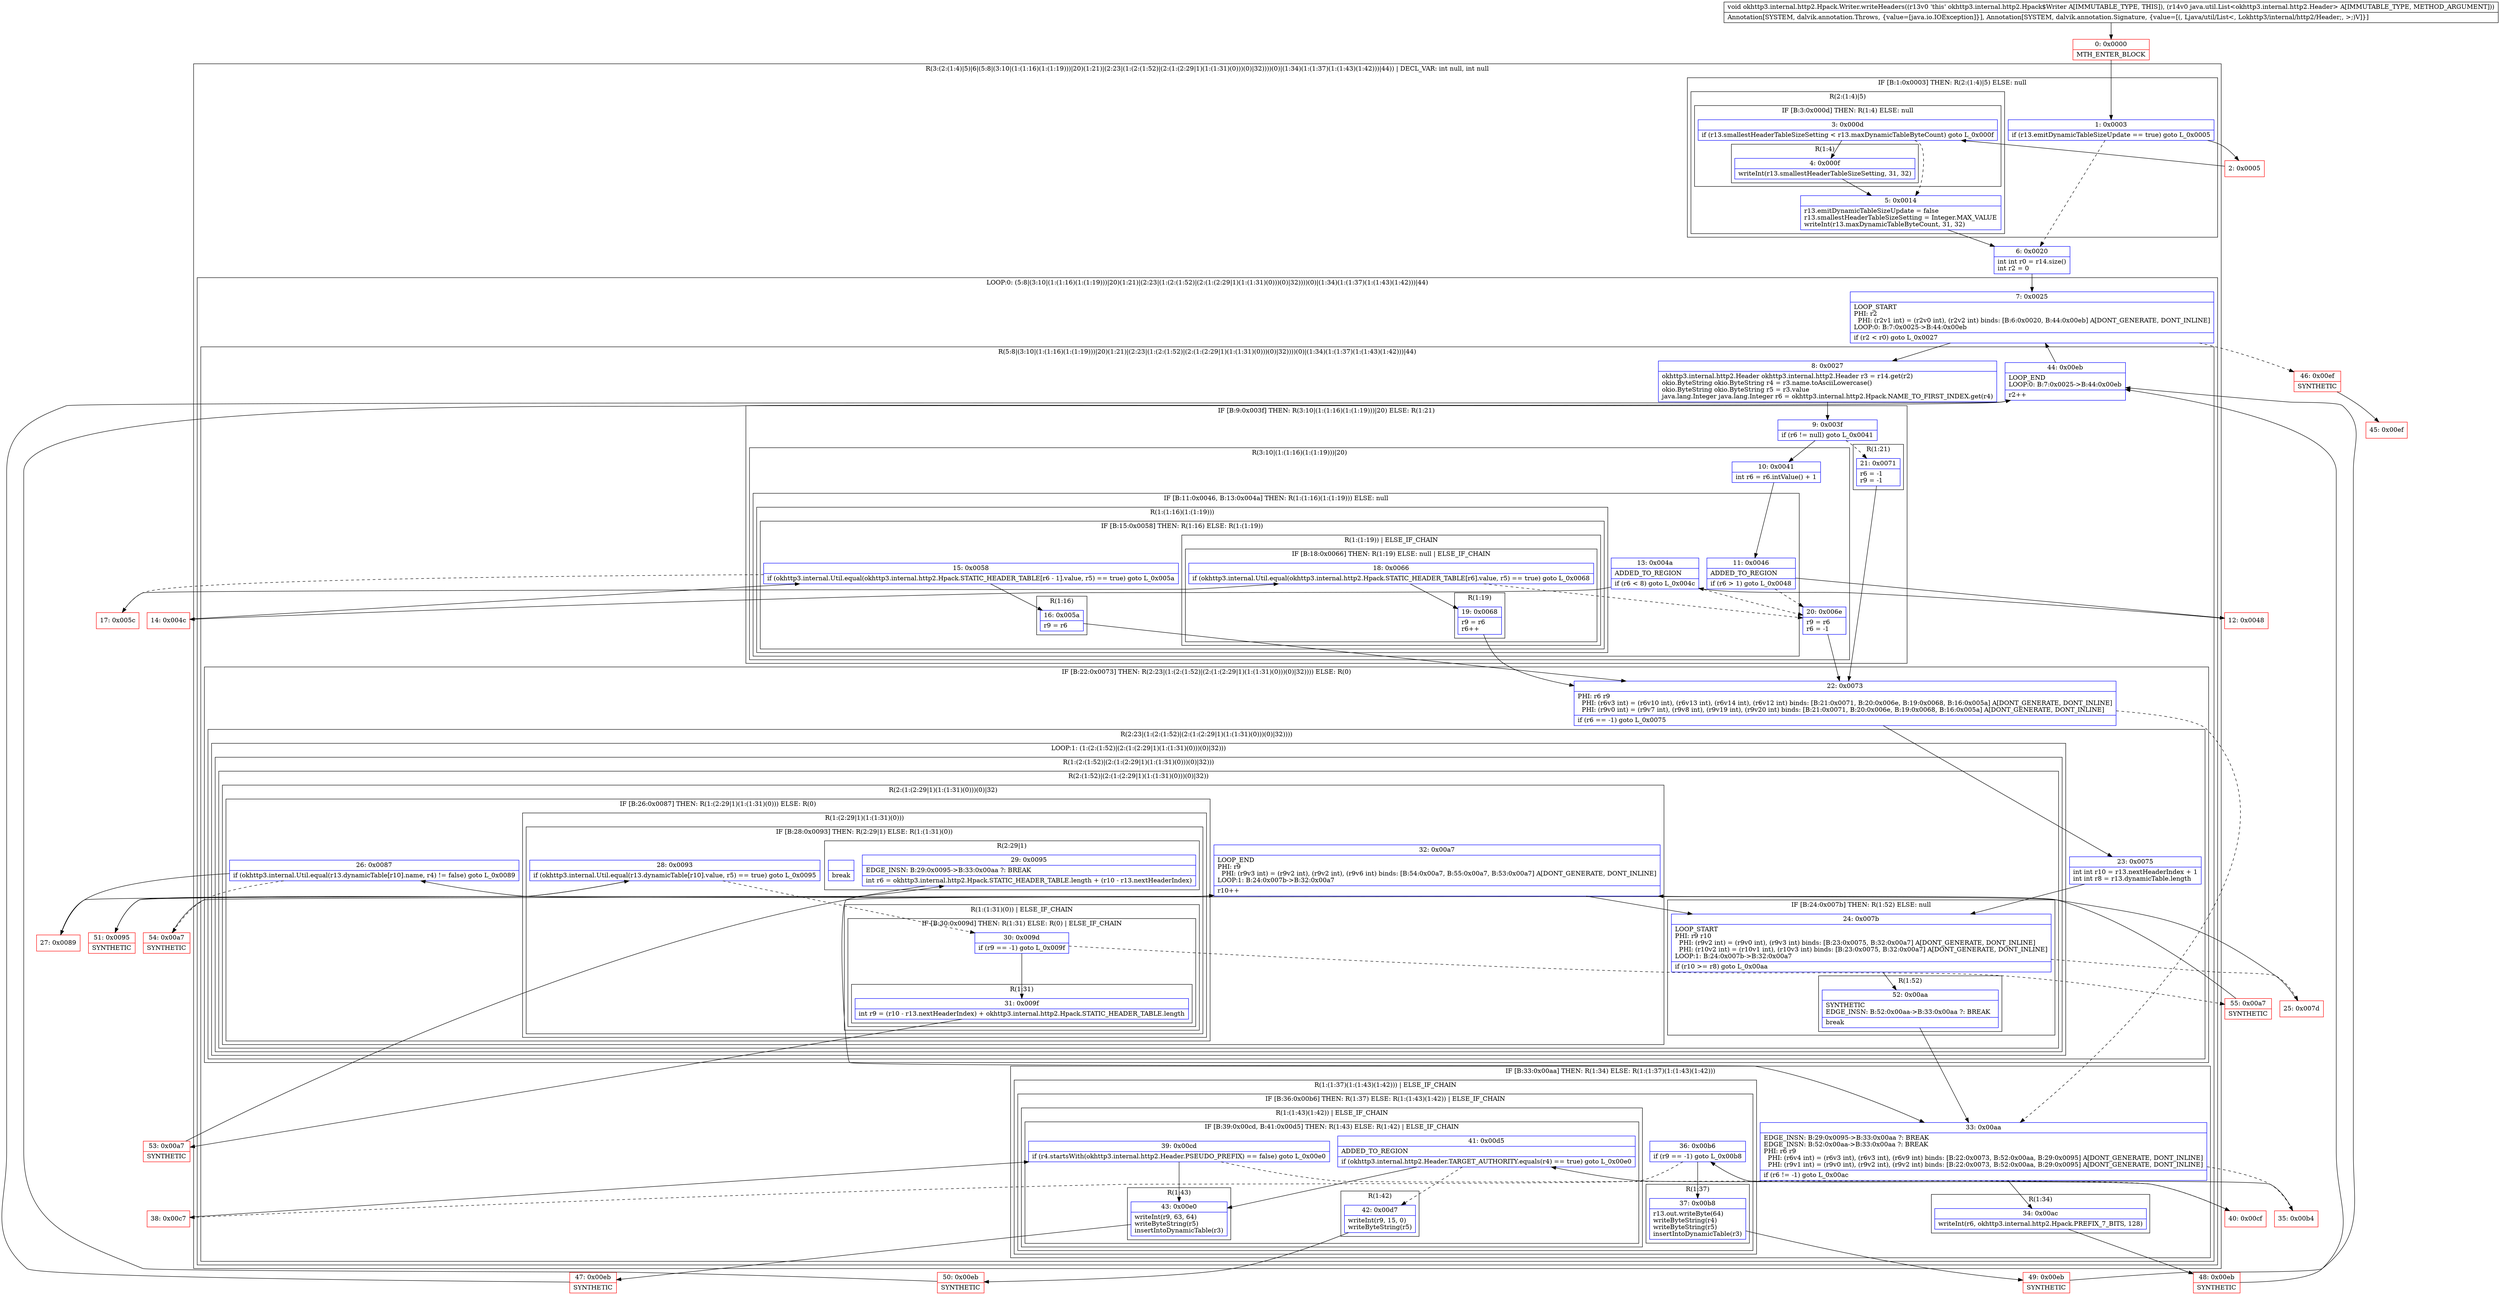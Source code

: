 digraph "CFG forokhttp3.internal.http2.Hpack.Writer.writeHeaders(Ljava\/util\/List;)V" {
subgraph cluster_Region_360412667 {
label = "R(3:(2:(1:4)|5)|6|(5:8|(3:10|(1:(1:16)(1:(1:19)))|20)(1:21)|(2:23|(1:(2:(1:52)|(2:(1:(2:29|1)(1:(1:31)(0)))(0)|32))))(0)|(1:34)(1:(1:37)(1:(1:43)(1:42)))|44)) | DECL_VAR: int null, int null\l";
node [shape=record,color=blue];
subgraph cluster_IfRegion_1884418263 {
label = "IF [B:1:0x0003] THEN: R(2:(1:4)|5) ELSE: null";
node [shape=record,color=blue];
Node_1 [shape=record,label="{1\:\ 0x0003|if (r13.emitDynamicTableSizeUpdate == true) goto L_0x0005\l}"];
subgraph cluster_Region_1432354009 {
label = "R(2:(1:4)|5)";
node [shape=record,color=blue];
subgraph cluster_IfRegion_2013890769 {
label = "IF [B:3:0x000d] THEN: R(1:4) ELSE: null";
node [shape=record,color=blue];
Node_3 [shape=record,label="{3\:\ 0x000d|if (r13.smallestHeaderTableSizeSetting \< r13.maxDynamicTableByteCount) goto L_0x000f\l}"];
subgraph cluster_Region_448232630 {
label = "R(1:4)";
node [shape=record,color=blue];
Node_4 [shape=record,label="{4\:\ 0x000f|writeInt(r13.smallestHeaderTableSizeSetting, 31, 32)\l}"];
}
}
Node_5 [shape=record,label="{5\:\ 0x0014|r13.emitDynamicTableSizeUpdate = false\lr13.smallestHeaderTableSizeSetting = Integer.MAX_VALUE\lwriteInt(r13.maxDynamicTableByteCount, 31, 32)\l}"];
}
}
Node_6 [shape=record,label="{6\:\ 0x0020|int int r0 = r14.size()\lint r2 = 0\l}"];
subgraph cluster_LoopRegion_1080269880 {
label = "LOOP:0: (5:8|(3:10|(1:(1:16)(1:(1:19)))|20)(1:21)|(2:23|(1:(2:(1:52)|(2:(1:(2:29|1)(1:(1:31)(0)))(0)|32))))(0)|(1:34)(1:(1:37)(1:(1:43)(1:42)))|44)";
node [shape=record,color=blue];
Node_7 [shape=record,label="{7\:\ 0x0025|LOOP_START\lPHI: r2 \l  PHI: (r2v1 int) = (r2v0 int), (r2v2 int) binds: [B:6:0x0020, B:44:0x00eb] A[DONT_GENERATE, DONT_INLINE]\lLOOP:0: B:7:0x0025\-\>B:44:0x00eb\l|if (r2 \< r0) goto L_0x0027\l}"];
subgraph cluster_Region_363615267 {
label = "R(5:8|(3:10|(1:(1:16)(1:(1:19)))|20)(1:21)|(2:23|(1:(2:(1:52)|(2:(1:(2:29|1)(1:(1:31)(0)))(0)|32))))(0)|(1:34)(1:(1:37)(1:(1:43)(1:42)))|44)";
node [shape=record,color=blue];
Node_8 [shape=record,label="{8\:\ 0x0027|okhttp3.internal.http2.Header okhttp3.internal.http2.Header r3 = r14.get(r2)\lokio.ByteString okio.ByteString r4 = r3.name.toAsciiLowercase()\lokio.ByteString okio.ByteString r5 = r3.value\ljava.lang.Integer java.lang.Integer r6 = okhttp3.internal.http2.Hpack.NAME_TO_FIRST_INDEX.get(r4)\l}"];
subgraph cluster_IfRegion_1507527945 {
label = "IF [B:9:0x003f] THEN: R(3:10|(1:(1:16)(1:(1:19)))|20) ELSE: R(1:21)";
node [shape=record,color=blue];
Node_9 [shape=record,label="{9\:\ 0x003f|if (r6 != null) goto L_0x0041\l}"];
subgraph cluster_Region_1208262680 {
label = "R(3:10|(1:(1:16)(1:(1:19)))|20)";
node [shape=record,color=blue];
Node_10 [shape=record,label="{10\:\ 0x0041|int r6 = r6.intValue() + 1\l}"];
subgraph cluster_IfRegion_1696591999 {
label = "IF [B:11:0x0046, B:13:0x004a] THEN: R(1:(1:16)(1:(1:19))) ELSE: null";
node [shape=record,color=blue];
Node_11 [shape=record,label="{11\:\ 0x0046|ADDED_TO_REGION\l|if (r6 \> 1) goto L_0x0048\l}"];
Node_13 [shape=record,label="{13\:\ 0x004a|ADDED_TO_REGION\l|if (r6 \< 8) goto L_0x004c\l}"];
subgraph cluster_Region_1326211377 {
label = "R(1:(1:16)(1:(1:19)))";
node [shape=record,color=blue];
subgraph cluster_IfRegion_1244399523 {
label = "IF [B:15:0x0058] THEN: R(1:16) ELSE: R(1:(1:19))";
node [shape=record,color=blue];
Node_15 [shape=record,label="{15\:\ 0x0058|if (okhttp3.internal.Util.equal(okhttp3.internal.http2.Hpack.STATIC_HEADER_TABLE[r6 \- 1].value, r5) == true) goto L_0x005a\l}"];
subgraph cluster_Region_1749933560 {
label = "R(1:16)";
node [shape=record,color=blue];
Node_16 [shape=record,label="{16\:\ 0x005a|r9 = r6\l}"];
}
subgraph cluster_Region_2071406337 {
label = "R(1:(1:19)) | ELSE_IF_CHAIN\l";
node [shape=record,color=blue];
subgraph cluster_IfRegion_1451817154 {
label = "IF [B:18:0x0066] THEN: R(1:19) ELSE: null | ELSE_IF_CHAIN\l";
node [shape=record,color=blue];
Node_18 [shape=record,label="{18\:\ 0x0066|if (okhttp3.internal.Util.equal(okhttp3.internal.http2.Hpack.STATIC_HEADER_TABLE[r6].value, r5) == true) goto L_0x0068\l}"];
subgraph cluster_Region_94677300 {
label = "R(1:19)";
node [shape=record,color=blue];
Node_19 [shape=record,label="{19\:\ 0x0068|r9 = r6\lr6++\l}"];
}
}
}
}
}
}
Node_20 [shape=record,label="{20\:\ 0x006e|r9 = r6\lr6 = \-1\l}"];
}
subgraph cluster_Region_76963818 {
label = "R(1:21)";
node [shape=record,color=blue];
Node_21 [shape=record,label="{21\:\ 0x0071|r6 = \-1\lr9 = \-1\l}"];
}
}
subgraph cluster_IfRegion_1510258197 {
label = "IF [B:22:0x0073] THEN: R(2:23|(1:(2:(1:52)|(2:(1:(2:29|1)(1:(1:31)(0)))(0)|32)))) ELSE: R(0)";
node [shape=record,color=blue];
Node_22 [shape=record,label="{22\:\ 0x0073|PHI: r6 r9 \l  PHI: (r6v3 int) = (r6v10 int), (r6v13 int), (r6v14 int), (r6v12 int) binds: [B:21:0x0071, B:20:0x006e, B:19:0x0068, B:16:0x005a] A[DONT_GENERATE, DONT_INLINE]\l  PHI: (r9v0 int) = (r9v7 int), (r9v8 int), (r9v19 int), (r9v20 int) binds: [B:21:0x0071, B:20:0x006e, B:19:0x0068, B:16:0x005a] A[DONT_GENERATE, DONT_INLINE]\l|if (r6 == \-1) goto L_0x0075\l}"];
subgraph cluster_Region_1963377446 {
label = "R(2:23|(1:(2:(1:52)|(2:(1:(2:29|1)(1:(1:31)(0)))(0)|32))))";
node [shape=record,color=blue];
Node_23 [shape=record,label="{23\:\ 0x0075|int int r10 = r13.nextHeaderIndex + 1\lint int r8 = r13.dynamicTable.length\l}"];
subgraph cluster_LoopRegion_1082272034 {
label = "LOOP:1: (1:(2:(1:52)|(2:(1:(2:29|1)(1:(1:31)(0)))(0)|32)))";
node [shape=record,color=blue];
subgraph cluster_Region_1823198698 {
label = "R(1:(2:(1:52)|(2:(1:(2:29|1)(1:(1:31)(0)))(0)|32)))";
node [shape=record,color=blue];
subgraph cluster_Region_774283345 {
label = "R(2:(1:52)|(2:(1:(2:29|1)(1:(1:31)(0)))(0)|32))";
node [shape=record,color=blue];
subgraph cluster_IfRegion_1408208119 {
label = "IF [B:24:0x007b] THEN: R(1:52) ELSE: null";
node [shape=record,color=blue];
Node_24 [shape=record,label="{24\:\ 0x007b|LOOP_START\lPHI: r9 r10 \l  PHI: (r9v2 int) = (r9v0 int), (r9v3 int) binds: [B:23:0x0075, B:32:0x00a7] A[DONT_GENERATE, DONT_INLINE]\l  PHI: (r10v2 int) = (r10v1 int), (r10v3 int) binds: [B:23:0x0075, B:32:0x00a7] A[DONT_GENERATE, DONT_INLINE]\lLOOP:1: B:24:0x007b\-\>B:32:0x00a7\l|if (r10 \>= r8) goto L_0x00aa\l}"];
subgraph cluster_Region_1374494622 {
label = "R(1:52)";
node [shape=record,color=blue];
Node_52 [shape=record,label="{52\:\ 0x00aa|SYNTHETIC\lEDGE_INSN: B:52:0x00aa\-\>B:33:0x00aa ?: BREAK  \l|break\l}"];
}
}
subgraph cluster_Region_1430993339 {
label = "R(2:(1:(2:29|1)(1:(1:31)(0)))(0)|32)";
node [shape=record,color=blue];
subgraph cluster_IfRegion_1007770775 {
label = "IF [B:26:0x0087] THEN: R(1:(2:29|1)(1:(1:31)(0))) ELSE: R(0)";
node [shape=record,color=blue];
Node_26 [shape=record,label="{26\:\ 0x0087|if (okhttp3.internal.Util.equal(r13.dynamicTable[r10].name, r4) != false) goto L_0x0089\l}"];
subgraph cluster_Region_7862200 {
label = "R(1:(2:29|1)(1:(1:31)(0)))";
node [shape=record,color=blue];
subgraph cluster_IfRegion_1615590240 {
label = "IF [B:28:0x0093] THEN: R(2:29|1) ELSE: R(1:(1:31)(0))";
node [shape=record,color=blue];
Node_28 [shape=record,label="{28\:\ 0x0093|if (okhttp3.internal.Util.equal(r13.dynamicTable[r10].value, r5) == true) goto L_0x0095\l}"];
subgraph cluster_Region_1138339256 {
label = "R(2:29|1)";
node [shape=record,color=blue];
Node_29 [shape=record,label="{29\:\ 0x0095|EDGE_INSN: B:29:0x0095\-\>B:33:0x00aa ?: BREAK  \l|int r6 = okhttp3.internal.http2.Hpack.STATIC_HEADER_TABLE.length + (r10 \- r13.nextHeaderIndex)\l}"];
Node_InsnContainer_847363777 [shape=record,label="{|break\l}"];
}
subgraph cluster_Region_691971304 {
label = "R(1:(1:31)(0)) | ELSE_IF_CHAIN\l";
node [shape=record,color=blue];
subgraph cluster_IfRegion_278290366 {
label = "IF [B:30:0x009d] THEN: R(1:31) ELSE: R(0) | ELSE_IF_CHAIN\l";
node [shape=record,color=blue];
Node_30 [shape=record,label="{30\:\ 0x009d|if (r9 == \-1) goto L_0x009f\l}"];
subgraph cluster_Region_2003540619 {
label = "R(1:31)";
node [shape=record,color=blue];
Node_31 [shape=record,label="{31\:\ 0x009f|int r9 = (r10 \- r13.nextHeaderIndex) + okhttp3.internal.http2.Hpack.STATIC_HEADER_TABLE.length\l}"];
}
subgraph cluster_Region_795062307 {
label = "R(0)";
node [shape=record,color=blue];
}
}
}
}
}
subgraph cluster_Region_279667896 {
label = "R(0)";
node [shape=record,color=blue];
}
}
Node_32 [shape=record,label="{32\:\ 0x00a7|LOOP_END\lPHI: r9 \l  PHI: (r9v3 int) = (r9v2 int), (r9v2 int), (r9v6 int) binds: [B:54:0x00a7, B:55:0x00a7, B:53:0x00a7] A[DONT_GENERATE, DONT_INLINE]\lLOOP:1: B:24:0x007b\-\>B:32:0x00a7\l|r10++\l}"];
}
}
}
}
}
subgraph cluster_Region_1282317217 {
label = "R(0)";
node [shape=record,color=blue];
}
}
subgraph cluster_IfRegion_1848067645 {
label = "IF [B:33:0x00aa] THEN: R(1:34) ELSE: R(1:(1:37)(1:(1:43)(1:42)))";
node [shape=record,color=blue];
Node_33 [shape=record,label="{33\:\ 0x00aa|EDGE_INSN: B:29:0x0095\-\>B:33:0x00aa ?: BREAK  \lEDGE_INSN: B:52:0x00aa\-\>B:33:0x00aa ?: BREAK  \lPHI: r6 r9 \l  PHI: (r6v4 int) = (r6v3 int), (r6v3 int), (r6v9 int) binds: [B:22:0x0073, B:52:0x00aa, B:29:0x0095] A[DONT_GENERATE, DONT_INLINE]\l  PHI: (r9v1 int) = (r9v0 int), (r9v2 int), (r9v2 int) binds: [B:22:0x0073, B:52:0x00aa, B:29:0x0095] A[DONT_GENERATE, DONT_INLINE]\l|if (r6 != \-1) goto L_0x00ac\l}"];
subgraph cluster_Region_1551307122 {
label = "R(1:34)";
node [shape=record,color=blue];
Node_34 [shape=record,label="{34\:\ 0x00ac|writeInt(r6, okhttp3.internal.http2.Hpack.PREFIX_7_BITS, 128)\l}"];
}
subgraph cluster_Region_397553888 {
label = "R(1:(1:37)(1:(1:43)(1:42))) | ELSE_IF_CHAIN\l";
node [shape=record,color=blue];
subgraph cluster_IfRegion_800657956 {
label = "IF [B:36:0x00b6] THEN: R(1:37) ELSE: R(1:(1:43)(1:42)) | ELSE_IF_CHAIN\l";
node [shape=record,color=blue];
Node_36 [shape=record,label="{36\:\ 0x00b6|if (r9 == \-1) goto L_0x00b8\l}"];
subgraph cluster_Region_785769062 {
label = "R(1:37)";
node [shape=record,color=blue];
Node_37 [shape=record,label="{37\:\ 0x00b8|r13.out.writeByte(64)\lwriteByteString(r4)\lwriteByteString(r5)\linsertIntoDynamicTable(r3)\l}"];
}
subgraph cluster_Region_2071707456 {
label = "R(1:(1:43)(1:42)) | ELSE_IF_CHAIN\l";
node [shape=record,color=blue];
subgraph cluster_IfRegion_1265306234 {
label = "IF [B:39:0x00cd, B:41:0x00d5] THEN: R(1:43) ELSE: R(1:42) | ELSE_IF_CHAIN\l";
node [shape=record,color=blue];
Node_39 [shape=record,label="{39\:\ 0x00cd|if (r4.startsWith(okhttp3.internal.http2.Header.PSEUDO_PREFIX) == false) goto L_0x00e0\l}"];
Node_41 [shape=record,label="{41\:\ 0x00d5|ADDED_TO_REGION\l|if (okhttp3.internal.http2.Header.TARGET_AUTHORITY.equals(r4) == true) goto L_0x00e0\l}"];
subgraph cluster_Region_1624219370 {
label = "R(1:43)";
node [shape=record,color=blue];
Node_43 [shape=record,label="{43\:\ 0x00e0|writeInt(r9, 63, 64)\lwriteByteString(r5)\linsertIntoDynamicTable(r3)\l}"];
}
subgraph cluster_Region_1944063433 {
label = "R(1:42)";
node [shape=record,color=blue];
Node_42 [shape=record,label="{42\:\ 0x00d7|writeInt(r9, 15, 0)\lwriteByteString(r5)\l}"];
}
}
}
}
}
}
Node_44 [shape=record,label="{44\:\ 0x00eb|LOOP_END\lLOOP:0: B:7:0x0025\-\>B:44:0x00eb\l|r2++\l}"];
}
}
}
Node_0 [shape=record,color=red,label="{0\:\ 0x0000|MTH_ENTER_BLOCK\l}"];
Node_2 [shape=record,color=red,label="{2\:\ 0x0005}"];
Node_12 [shape=record,color=red,label="{12\:\ 0x0048}"];
Node_14 [shape=record,color=red,label="{14\:\ 0x004c}"];
Node_17 [shape=record,color=red,label="{17\:\ 0x005c}"];
Node_25 [shape=record,color=red,label="{25\:\ 0x007d}"];
Node_27 [shape=record,color=red,label="{27\:\ 0x0089}"];
Node_35 [shape=record,color=red,label="{35\:\ 0x00b4}"];
Node_38 [shape=record,color=red,label="{38\:\ 0x00c7}"];
Node_40 [shape=record,color=red,label="{40\:\ 0x00cf}"];
Node_45 [shape=record,color=red,label="{45\:\ 0x00ef}"];
Node_46 [shape=record,color=red,label="{46\:\ 0x00ef|SYNTHETIC\l}"];
Node_47 [shape=record,color=red,label="{47\:\ 0x00eb|SYNTHETIC\l}"];
Node_48 [shape=record,color=red,label="{48\:\ 0x00eb|SYNTHETIC\l}"];
Node_49 [shape=record,color=red,label="{49\:\ 0x00eb|SYNTHETIC\l}"];
Node_50 [shape=record,color=red,label="{50\:\ 0x00eb|SYNTHETIC\l}"];
Node_51 [shape=record,color=red,label="{51\:\ 0x0095|SYNTHETIC\l}"];
Node_53 [shape=record,color=red,label="{53\:\ 0x00a7|SYNTHETIC\l}"];
Node_54 [shape=record,color=red,label="{54\:\ 0x00a7|SYNTHETIC\l}"];
Node_55 [shape=record,color=red,label="{55\:\ 0x00a7|SYNTHETIC\l}"];
MethodNode[shape=record,label="{void okhttp3.internal.http2.Hpack.Writer.writeHeaders((r13v0 'this' okhttp3.internal.http2.Hpack$Writer A[IMMUTABLE_TYPE, THIS]), (r14v0 java.util.List\<okhttp3.internal.http2.Header\> A[IMMUTABLE_TYPE, METHOD_ARGUMENT]))  | Annotation[SYSTEM, dalvik.annotation.Throws, \{value=[java.io.IOException]\}], Annotation[SYSTEM, dalvik.annotation.Signature, \{value=[(, Ljava\/util\/List\<, Lokhttp3\/internal\/http2\/Header;, \>;)V]\}]\l}"];
MethodNode -> Node_0;
Node_1 -> Node_2;
Node_1 -> Node_6[style=dashed];
Node_3 -> Node_4;
Node_3 -> Node_5[style=dashed];
Node_4 -> Node_5;
Node_5 -> Node_6;
Node_6 -> Node_7;
Node_7 -> Node_8;
Node_7 -> Node_46[style=dashed];
Node_8 -> Node_9;
Node_9 -> Node_10;
Node_9 -> Node_21[style=dashed];
Node_10 -> Node_11;
Node_11 -> Node_12;
Node_11 -> Node_20[style=dashed];
Node_13 -> Node_14;
Node_13 -> Node_20[style=dashed];
Node_15 -> Node_16;
Node_15 -> Node_17[style=dashed];
Node_16 -> Node_22;
Node_18 -> Node_19;
Node_18 -> Node_20[style=dashed];
Node_19 -> Node_22;
Node_20 -> Node_22;
Node_21 -> Node_22;
Node_22 -> Node_23;
Node_22 -> Node_33[style=dashed];
Node_23 -> Node_24;
Node_24 -> Node_25[style=dashed];
Node_24 -> Node_52;
Node_52 -> Node_33;
Node_26 -> Node_27;
Node_26 -> Node_54[style=dashed];
Node_28 -> Node_30[style=dashed];
Node_28 -> Node_51;
Node_29 -> Node_33;
Node_30 -> Node_31;
Node_30 -> Node_55[style=dashed];
Node_31 -> Node_53;
Node_32 -> Node_24;
Node_33 -> Node_34;
Node_33 -> Node_35[style=dashed];
Node_34 -> Node_48;
Node_36 -> Node_37;
Node_36 -> Node_38[style=dashed];
Node_37 -> Node_49;
Node_39 -> Node_40[style=dashed];
Node_39 -> Node_43;
Node_41 -> Node_42[style=dashed];
Node_41 -> Node_43;
Node_43 -> Node_47;
Node_42 -> Node_50;
Node_44 -> Node_7;
Node_0 -> Node_1;
Node_2 -> Node_3;
Node_12 -> Node_13;
Node_14 -> Node_15;
Node_17 -> Node_18;
Node_25 -> Node_26;
Node_27 -> Node_28;
Node_35 -> Node_36;
Node_38 -> Node_39;
Node_40 -> Node_41;
Node_46 -> Node_45;
Node_47 -> Node_44;
Node_48 -> Node_44;
Node_49 -> Node_44;
Node_50 -> Node_44;
Node_51 -> Node_29;
Node_53 -> Node_32;
Node_54 -> Node_32;
Node_55 -> Node_32;
}

